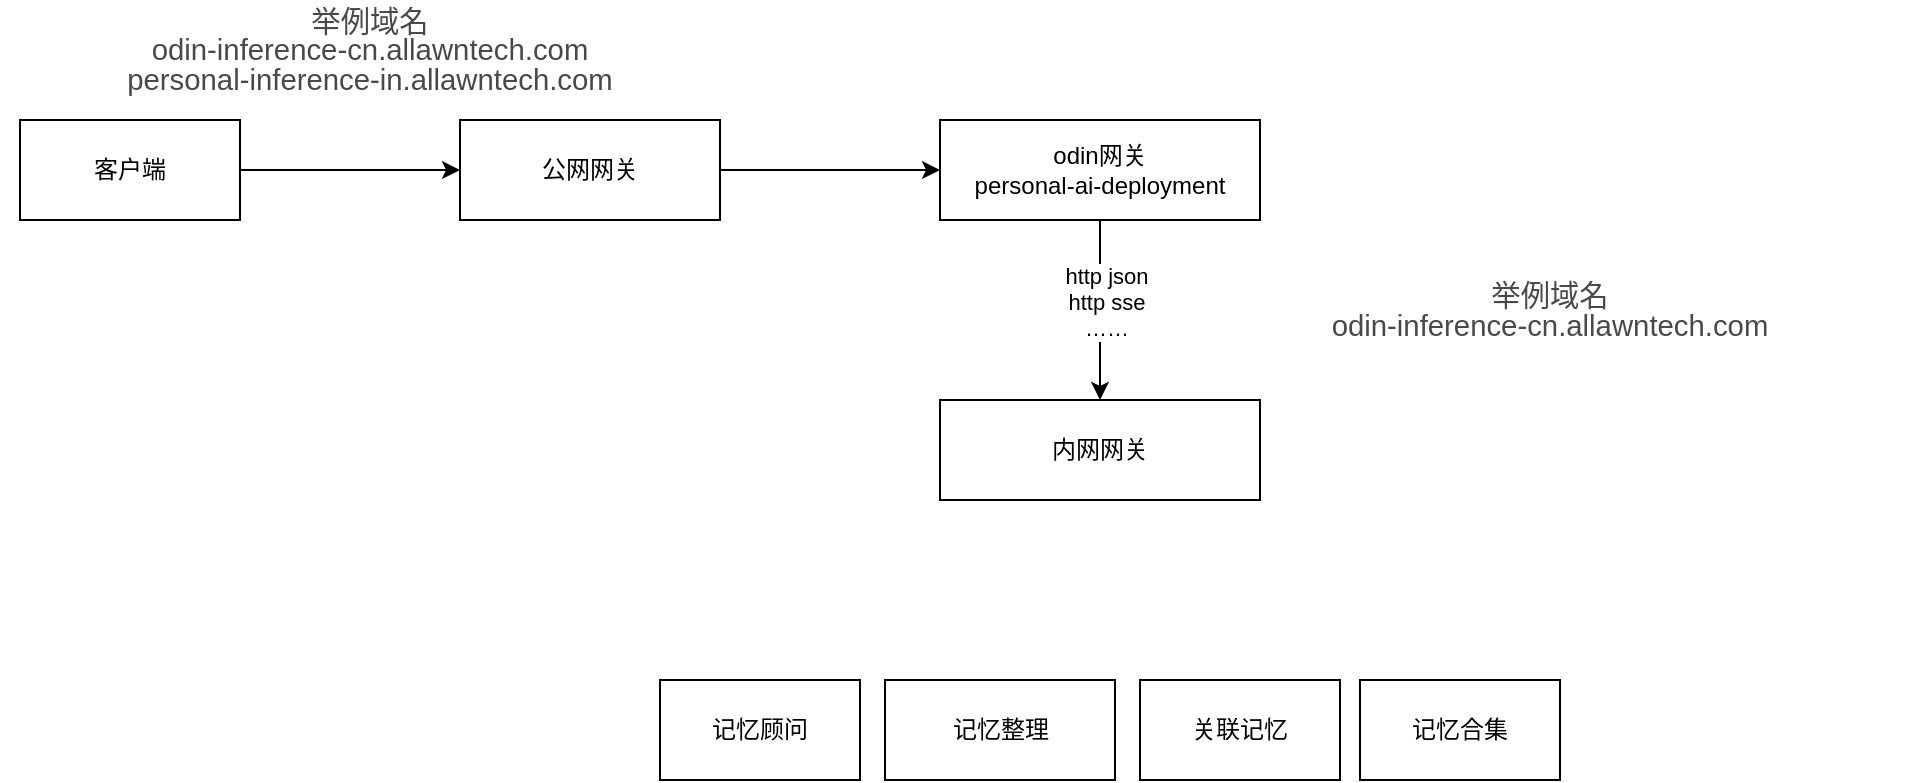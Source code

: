 <mxfile version="26.2.13">
  <diagram name="第 1 页" id="0SoZTpLjDrWjceOngaXI">
    <mxGraphModel dx="2255" dy="769" grid="1" gridSize="10" guides="1" tooltips="1" connect="1" arrows="1" fold="1" page="1" pageScale="1" pageWidth="827" pageHeight="1169" math="0" shadow="0">
      <root>
        <mxCell id="0" />
        <mxCell id="1" parent="0" />
        <mxCell id="maV9hu9B-Oq1pYv03Z-j-4" style="edgeStyle=orthogonalEdgeStyle;rounded=0;orthogonalLoop=1;jettySize=auto;html=1;exitX=1;exitY=0.5;exitDx=0;exitDy=0;entryX=0;entryY=0.5;entryDx=0;entryDy=0;" edge="1" parent="1" source="maV9hu9B-Oq1pYv03Z-j-2" target="maV9hu9B-Oq1pYv03Z-j-3">
          <mxGeometry relative="1" as="geometry" />
        </mxCell>
        <mxCell id="maV9hu9B-Oq1pYv03Z-j-2" value="客户端" style="rounded=0;whiteSpace=wrap;html=1;" vertex="1" parent="1">
          <mxGeometry x="-240" y="190" width="110" height="50" as="geometry" />
        </mxCell>
        <mxCell id="maV9hu9B-Oq1pYv03Z-j-6" style="edgeStyle=orthogonalEdgeStyle;rounded=0;orthogonalLoop=1;jettySize=auto;html=1;exitX=1;exitY=0.5;exitDx=0;exitDy=0;" edge="1" parent="1" source="maV9hu9B-Oq1pYv03Z-j-3" target="maV9hu9B-Oq1pYv03Z-j-5">
          <mxGeometry relative="1" as="geometry" />
        </mxCell>
        <mxCell id="maV9hu9B-Oq1pYv03Z-j-3" value="公网网关" style="rounded=0;whiteSpace=wrap;html=1;" vertex="1" parent="1">
          <mxGeometry x="-20" y="190" width="130" height="50" as="geometry" />
        </mxCell>
        <mxCell id="maV9hu9B-Oq1pYv03Z-j-8" style="edgeStyle=orthogonalEdgeStyle;rounded=0;orthogonalLoop=1;jettySize=auto;html=1;exitX=0.5;exitY=1;exitDx=0;exitDy=0;entryX=0.5;entryY=0;entryDx=0;entryDy=0;" edge="1" parent="1" source="maV9hu9B-Oq1pYv03Z-j-5" target="maV9hu9B-Oq1pYv03Z-j-7">
          <mxGeometry relative="1" as="geometry" />
        </mxCell>
        <mxCell id="maV9hu9B-Oq1pYv03Z-j-9" value="http json&lt;br&gt;http sse&lt;br&gt;……" style="edgeLabel;html=1;align=center;verticalAlign=middle;resizable=0;points=[];" vertex="1" connectable="0" parent="maV9hu9B-Oq1pYv03Z-j-8">
          <mxGeometry x="-0.1" y="3" relative="1" as="geometry">
            <mxPoint as="offset" />
          </mxGeometry>
        </mxCell>
        <mxCell id="maV9hu9B-Oq1pYv03Z-j-5" value="odin网关&lt;br&gt;personal-ai-deployment" style="rounded=0;whiteSpace=wrap;html=1;" vertex="1" parent="1">
          <mxGeometry x="220" y="190" width="160" height="50" as="geometry" />
        </mxCell>
        <mxCell id="maV9hu9B-Oq1pYv03Z-j-7" value="内网网关" style="rounded=0;whiteSpace=wrap;html=1;" vertex="1" parent="1">
          <mxGeometry x="220" y="330" width="160" height="50" as="geometry" />
        </mxCell>
        <mxCell id="maV9hu9B-Oq1pYv03Z-j-10" value="记忆顾问" style="rounded=0;whiteSpace=wrap;html=1;" vertex="1" parent="1">
          <mxGeometry x="80" y="470" width="100" height="50" as="geometry" />
        </mxCell>
        <mxCell id="maV9hu9B-Oq1pYv03Z-j-11" value="记忆整理" style="rounded=0;whiteSpace=wrap;html=1;" vertex="1" parent="1">
          <mxGeometry x="192.5" y="470" width="115" height="50" as="geometry" />
        </mxCell>
        <mxCell id="maV9hu9B-Oq1pYv03Z-j-12" value="关联记忆" style="rounded=0;whiteSpace=wrap;html=1;" vertex="1" parent="1">
          <mxGeometry x="320" y="470" width="100" height="50" as="geometry" />
        </mxCell>
        <mxCell id="maV9hu9B-Oq1pYv03Z-j-13" value="记忆合集" style="rounded=0;whiteSpace=wrap;html=1;" vertex="1" parent="1">
          <mxGeometry x="430" y="470" width="100" height="50" as="geometry" />
        </mxCell>
        <mxCell id="maV9hu9B-Oq1pYv03Z-j-14" value="&lt;span data-copy-origin=&quot;https://odocs.myoas.com&quot; data-docs-delta=&quot;[[20,&amp;quot;odin-inference-cn.allawntech.com&amp;quot;]]&quot;&gt;&lt;p style=&quot;line-height: 100%;margin-bottom: 0pt;margin-top: 0pt;font-size: 11pt;color: #494949;&quot; class=&quot;ql-direction-ltr&quot;&gt;&lt;span data-comment-guid=&quot;comment-kPgM4mOFd5TCmoWD&quot; class=&quot;ql-author-7945 ql-commented ql-commented-background&quot;&gt;举例域名 &lt;br&gt;odin-inference-cn.allawntech.com&lt;br&gt;&lt;span data-copy-origin=&quot;https://odocs.myoas.com&quot; data-docs-delta=&quot;[[20,&amp;quot;personal-inference-in.allawntech.com&amp;quot;]]&quot;&gt;&lt;/span&gt;&lt;/span&gt;&lt;/p&gt;&lt;p style=&quot;line-height: 100%;margin-bottom: 0pt;margin-top: 0pt;font-size: 11pt;color: #494949;&quot; class=&quot;ql-direction-ltr&quot;&gt;&lt;span style=&quot;&quot; class=&quot;ql-author-7945&quot;&gt;personal-inference-in.allawntech.com&lt;/span&gt;&lt;/p&gt;&lt;/span&gt;" style="text;html=1;align=center;verticalAlign=middle;whiteSpace=wrap;rounded=0;" vertex="1" parent="1">
          <mxGeometry x="-250" y="130" width="370" height="50" as="geometry" />
        </mxCell>
        <mxCell id="maV9hu9B-Oq1pYv03Z-j-15" value="&lt;span data-copy-origin=&quot;https://odocs.myoas.com&quot; data-docs-delta=&quot;[[20,&amp;quot;odin-inference-cn.allawntech.com&amp;quot;]]&quot;&gt;&lt;p style=&quot;line-height: 100%;margin-bottom: 0pt;margin-top: 0pt;font-size: 11pt;color: #494949;&quot; class=&quot;ql-direction-ltr&quot;&gt;&lt;span data-comment-guid=&quot;comment-kPgM4mOFd5TCmoWD&quot; class=&quot;ql-author-7945 ql-commented ql-commented-background&quot;&gt;举例域名 &lt;br&gt;odin-inference-cn.allawntech.com&lt;br&gt;&lt;/span&gt;&lt;/p&gt;&lt;/span&gt;" style="text;html=1;align=center;verticalAlign=middle;whiteSpace=wrap;rounded=0;" vertex="1" parent="1">
          <mxGeometry x="340" y="260" width="370" height="50" as="geometry" />
        </mxCell>
      </root>
    </mxGraphModel>
  </diagram>
</mxfile>
